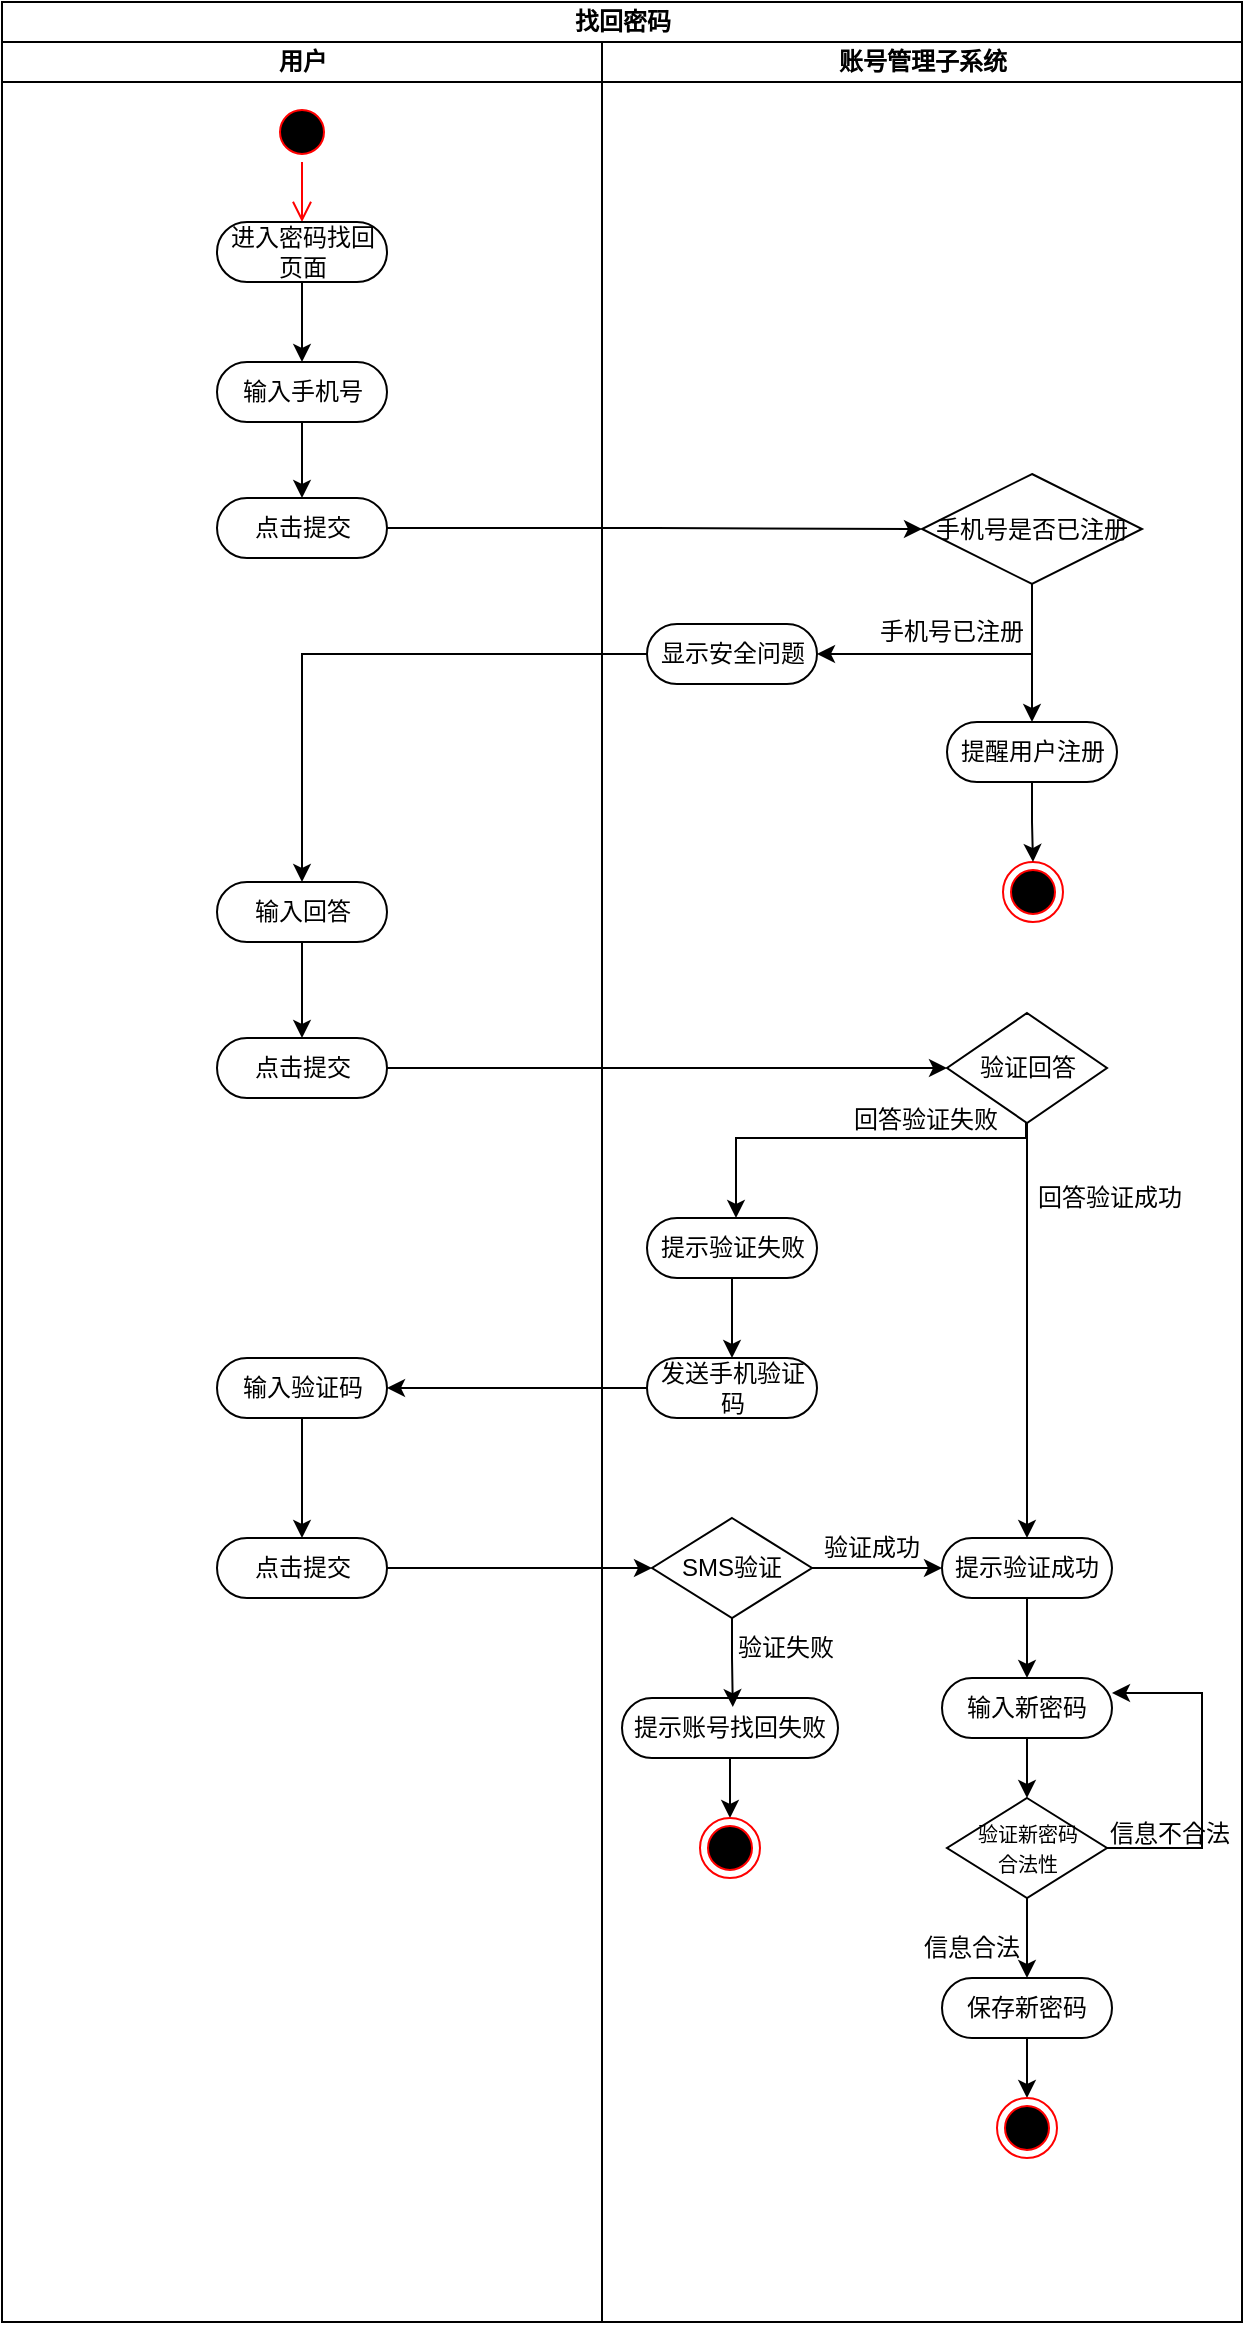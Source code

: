 <mxfile version="22.1.18" type="github">
  <diagram id="prtHgNgQTEPvFCAcTncT" name="Page-1">
    <mxGraphModel dx="1655" dy="847" grid="1" gridSize="10" guides="1" tooltips="1" connect="1" arrows="1" fold="1" page="1" pageScale="1" pageWidth="827" pageHeight="1169" math="0" shadow="0">
      <root>
        <mxCell id="0" />
        <mxCell id="1" parent="0" />
        <mxCell id="UotE7CJrFkmpILPnAZ5Y-2" value="找回密码" style="swimlane;childLayout=stackLayout;resizeParent=1;resizeParentMax=0;startSize=20;html=1;" parent="1" vertex="1">
          <mxGeometry x="130.0" y="120" width="620" height="1160" as="geometry" />
        </mxCell>
        <mxCell id="UotE7CJrFkmpILPnAZ5Y-3" value="用户" style="swimlane;startSize=20;html=1;" parent="UotE7CJrFkmpILPnAZ5Y-2" vertex="1">
          <mxGeometry y="20" width="300" height="1140" as="geometry" />
        </mxCell>
        <mxCell id="UotE7CJrFkmpILPnAZ5Y-6" value="" style="ellipse;html=1;shape=startState;fillColor=#000000;strokeColor=#ff0000;" parent="UotE7CJrFkmpILPnAZ5Y-3" vertex="1">
          <mxGeometry x="135.0" y="30" width="30" height="30" as="geometry" />
        </mxCell>
        <mxCell id="UotE7CJrFkmpILPnAZ5Y-9" value="" style="edgeStyle=orthogonalEdgeStyle;html=1;verticalAlign=bottom;endArrow=open;endSize=8;strokeColor=#ff0000;rounded=0;" parent="UotE7CJrFkmpILPnAZ5Y-3" source="UotE7CJrFkmpILPnAZ5Y-6" edge="1">
          <mxGeometry relative="1" as="geometry">
            <mxPoint x="150.0" y="90" as="targetPoint" />
            <mxPoint x="280.0" y="200" as="sourcePoint" />
          </mxGeometry>
        </mxCell>
        <mxCell id="UotE7CJrFkmpILPnAZ5Y-8" value="进入密码找回页面" style="rounded=1;whiteSpace=wrap;html=1;shadow=0;comic=0;labelBackgroundColor=none;strokeWidth=1;fontFamily=Verdana;fontSize=12;align=center;arcSize=50;" parent="UotE7CJrFkmpILPnAZ5Y-3" vertex="1">
          <mxGeometry x="107.5" y="90" width="85" height="30" as="geometry" />
        </mxCell>
        <mxCell id="UotE7CJrFkmpILPnAZ5Y-4" value="账号管理子系统" style="swimlane;startSize=20;html=1;" parent="UotE7CJrFkmpILPnAZ5Y-2" vertex="1">
          <mxGeometry x="300" y="20" width="320" height="1140" as="geometry" />
        </mxCell>
        <mxCell id="UotE7CJrFkmpILPnAZ5Y-14" value="点击提交" style="rounded=1;whiteSpace=wrap;html=1;shadow=0;comic=0;labelBackgroundColor=none;strokeWidth=1;fontFamily=Verdana;fontSize=12;align=center;arcSize=50;" parent="UotE7CJrFkmpILPnAZ5Y-4" vertex="1">
          <mxGeometry x="-192.5" y="498" width="85" height="30" as="geometry" />
        </mxCell>
        <mxCell id="UotE7CJrFkmpILPnAZ5Y-47" value="输入验证码" style="rounded=1;whiteSpace=wrap;html=1;shadow=0;comic=0;labelBackgroundColor=none;strokeWidth=1;fontFamily=Verdana;fontSize=12;align=center;arcSize=50;" parent="UotE7CJrFkmpILPnAZ5Y-4" vertex="1">
          <mxGeometry x="-192.5" y="658" width="85" height="30" as="geometry" />
        </mxCell>
        <mxCell id="UotE7CJrFkmpILPnAZ5Y-48" value="点击提交" style="rounded=1;whiteSpace=wrap;html=1;shadow=0;comic=0;labelBackgroundColor=none;strokeWidth=1;fontFamily=Verdana;fontSize=12;align=center;arcSize=50;" parent="UotE7CJrFkmpILPnAZ5Y-4" vertex="1">
          <mxGeometry x="-192.5" y="748" width="85" height="30" as="geometry" />
        </mxCell>
        <mxCell id="UotE7CJrFkmpILPnAZ5Y-17" style="edgeStyle=orthogonalEdgeStyle;rounded=0;orthogonalLoop=1;jettySize=auto;html=1;entryX=0;entryY=0.5;entryDx=0;entryDy=0;" parent="UotE7CJrFkmpILPnAZ5Y-4" source="UotE7CJrFkmpILPnAZ5Y-14" target="UotE7CJrFkmpILPnAZ5Y-16" edge="1">
          <mxGeometry relative="1" as="geometry" />
        </mxCell>
        <mxCell id="UotE7CJrFkmpILPnAZ5Y-49" style="edgeStyle=orthogonalEdgeStyle;rounded=0;orthogonalLoop=1;jettySize=auto;html=1;" parent="UotE7CJrFkmpILPnAZ5Y-4" source="UotE7CJrFkmpILPnAZ5Y-44" target="UotE7CJrFkmpILPnAZ5Y-47" edge="1">
          <mxGeometry relative="1" as="geometry" />
        </mxCell>
        <mxCell id="UotE7CJrFkmpILPnAZ5Y-50" style="edgeStyle=orthogonalEdgeStyle;rounded=0;orthogonalLoop=1;jettySize=auto;html=1;entryX=0.5;entryY=0;entryDx=0;entryDy=0;" parent="UotE7CJrFkmpILPnAZ5Y-4" source="UotE7CJrFkmpILPnAZ5Y-47" target="UotE7CJrFkmpILPnAZ5Y-48" edge="1">
          <mxGeometry relative="1" as="geometry" />
        </mxCell>
        <mxCell id="UotE7CJrFkmpILPnAZ5Y-51" style="edgeStyle=orthogonalEdgeStyle;rounded=0;orthogonalLoop=1;jettySize=auto;html=1;entryX=0;entryY=0.5;entryDx=0;entryDy=0;" parent="UotE7CJrFkmpILPnAZ5Y-4" source="UotE7CJrFkmpILPnAZ5Y-48" target="UotE7CJrFkmpILPnAZ5Y-38" edge="1">
          <mxGeometry relative="1" as="geometry" />
        </mxCell>
        <mxCell id="UotE7CJrFkmpILPnAZ5Y-19" style="edgeStyle=orthogonalEdgeStyle;rounded=0;orthogonalLoop=1;jettySize=auto;html=1;" parent="UotE7CJrFkmpILPnAZ5Y-4" source="UotE7CJrFkmpILPnAZ5Y-16" target="UotE7CJrFkmpILPnAZ5Y-18" edge="1">
          <mxGeometry relative="1" as="geometry" />
        </mxCell>
        <mxCell id="UotE7CJrFkmpILPnAZ5Y-36" style="edgeStyle=orthogonalEdgeStyle;rounded=0;orthogonalLoop=1;jettySize=auto;html=1;entryX=0.5;entryY=0;entryDx=0;entryDy=0;" parent="UotE7CJrFkmpILPnAZ5Y-4" edge="1">
          <mxGeometry relative="1" as="geometry">
            <mxPoint x="212.0" y="538.781" as="sourcePoint" />
            <mxPoint x="67.0" y="588" as="targetPoint" />
            <Array as="points">
              <mxPoint x="212" y="548" />
              <mxPoint x="67" y="548" />
            </Array>
          </mxGeometry>
        </mxCell>
        <mxCell id="UotE7CJrFkmpILPnAZ5Y-16" value="验证回答" style="rhombus;whiteSpace=wrap;html=1;" parent="UotE7CJrFkmpILPnAZ5Y-4" vertex="1">
          <mxGeometry x="172.5" y="485.5" width="80" height="55" as="geometry" />
        </mxCell>
        <mxCell id="UotE7CJrFkmpILPnAZ5Y-22" style="edgeStyle=orthogonalEdgeStyle;rounded=0;orthogonalLoop=1;jettySize=auto;html=1;" parent="UotE7CJrFkmpILPnAZ5Y-4" source="UotE7CJrFkmpILPnAZ5Y-18" target="UotE7CJrFkmpILPnAZ5Y-21" edge="1">
          <mxGeometry relative="1" as="geometry" />
        </mxCell>
        <mxCell id="UotE7CJrFkmpILPnAZ5Y-18" value="提示验证成功" style="rounded=1;whiteSpace=wrap;html=1;shadow=0;comic=0;labelBackgroundColor=none;strokeWidth=1;fontFamily=Verdana;fontSize=12;align=center;arcSize=50;" parent="UotE7CJrFkmpILPnAZ5Y-4" vertex="1">
          <mxGeometry x="170.0" y="748" width="85" height="30" as="geometry" />
        </mxCell>
        <mxCell id="UotE7CJrFkmpILPnAZ5Y-20" value="回答验证成功" style="text;html=1;strokeColor=none;fillColor=none;align=center;verticalAlign=middle;whiteSpace=wrap;rounded=0;" parent="UotE7CJrFkmpILPnAZ5Y-4" vertex="1">
          <mxGeometry x="214" y="563" width="80" height="30" as="geometry" />
        </mxCell>
        <mxCell id="UotE7CJrFkmpILPnAZ5Y-24" style="edgeStyle=orthogonalEdgeStyle;rounded=0;orthogonalLoop=1;jettySize=auto;html=1;" parent="UotE7CJrFkmpILPnAZ5Y-4" source="UotE7CJrFkmpILPnAZ5Y-21" target="UotE7CJrFkmpILPnAZ5Y-23" edge="1">
          <mxGeometry relative="1" as="geometry" />
        </mxCell>
        <mxCell id="UotE7CJrFkmpILPnAZ5Y-21" value="输入新密码" style="rounded=1;whiteSpace=wrap;html=1;shadow=0;comic=0;labelBackgroundColor=none;strokeWidth=1;fontFamily=Verdana;fontSize=12;align=center;arcSize=50;" parent="UotE7CJrFkmpILPnAZ5Y-4" vertex="1">
          <mxGeometry x="170.0" y="818" width="85" height="30" as="geometry" />
        </mxCell>
        <mxCell id="UotE7CJrFkmpILPnAZ5Y-25" style="edgeStyle=orthogonalEdgeStyle;rounded=0;orthogonalLoop=1;jettySize=auto;html=1;entryX=1;entryY=0.25;entryDx=0;entryDy=0;" parent="UotE7CJrFkmpILPnAZ5Y-4" source="UotE7CJrFkmpILPnAZ5Y-23" target="UotE7CJrFkmpILPnAZ5Y-21" edge="1">
          <mxGeometry relative="1" as="geometry">
            <Array as="points">
              <mxPoint x="300" y="903" />
              <mxPoint x="300" y="826" />
            </Array>
          </mxGeometry>
        </mxCell>
        <mxCell id="UotE7CJrFkmpILPnAZ5Y-31" style="edgeStyle=orthogonalEdgeStyle;rounded=0;orthogonalLoop=1;jettySize=auto;html=1;" parent="UotE7CJrFkmpILPnAZ5Y-4" source="UotE7CJrFkmpILPnAZ5Y-23" target="UotE7CJrFkmpILPnAZ5Y-29" edge="1">
          <mxGeometry relative="1" as="geometry" />
        </mxCell>
        <mxCell id="UotE7CJrFkmpILPnAZ5Y-23" value="&lt;font style=&quot;font-size: 10px;&quot;&gt;验证新密码&lt;br&gt;合法性&lt;/font&gt;" style="rhombus;whiteSpace=wrap;html=1;" parent="UotE7CJrFkmpILPnAZ5Y-4" vertex="1">
          <mxGeometry x="172.5" y="878" width="80" height="50" as="geometry" />
        </mxCell>
        <mxCell id="UotE7CJrFkmpILPnAZ5Y-26" value="信息不合法" style="text;html=1;strokeColor=none;fillColor=none;align=center;verticalAlign=middle;whiteSpace=wrap;rounded=0;" parent="UotE7CJrFkmpILPnAZ5Y-4" vertex="1">
          <mxGeometry x="249.0" y="881" width="70" height="30" as="geometry" />
        </mxCell>
        <mxCell id="UotE7CJrFkmpILPnAZ5Y-34" style="edgeStyle=orthogonalEdgeStyle;rounded=0;orthogonalLoop=1;jettySize=auto;html=1;" parent="UotE7CJrFkmpILPnAZ5Y-4" source="UotE7CJrFkmpILPnAZ5Y-29" target="UotE7CJrFkmpILPnAZ5Y-33" edge="1">
          <mxGeometry relative="1" as="geometry" />
        </mxCell>
        <mxCell id="UotE7CJrFkmpILPnAZ5Y-29" value="保存新密码" style="rounded=1;whiteSpace=wrap;html=1;shadow=0;comic=0;labelBackgroundColor=none;strokeWidth=1;fontFamily=Verdana;fontSize=12;align=center;arcSize=50;" parent="UotE7CJrFkmpILPnAZ5Y-4" vertex="1">
          <mxGeometry x="170.0" y="968" width="85" height="30" as="geometry" />
        </mxCell>
        <mxCell id="UotE7CJrFkmpILPnAZ5Y-32" value="信息合法" style="text;html=1;strokeColor=none;fillColor=none;align=center;verticalAlign=middle;whiteSpace=wrap;rounded=0;" parent="UotE7CJrFkmpILPnAZ5Y-4" vertex="1">
          <mxGeometry x="155.0" y="938" width="60" height="30" as="geometry" />
        </mxCell>
        <mxCell id="UotE7CJrFkmpILPnAZ5Y-33" value="" style="ellipse;html=1;shape=endState;fillColor=#000000;strokeColor=#ff0000;" parent="UotE7CJrFkmpILPnAZ5Y-4" vertex="1">
          <mxGeometry x="197.5" y="1028" width="30" height="30" as="geometry" />
        </mxCell>
        <mxCell id="UotE7CJrFkmpILPnAZ5Y-46" style="edgeStyle=orthogonalEdgeStyle;rounded=0;orthogonalLoop=1;jettySize=auto;html=1;exitX=0.5;exitY=1;exitDx=0;exitDy=0;entryX=0.5;entryY=0;entryDx=0;entryDy=0;" parent="UotE7CJrFkmpILPnAZ5Y-4" source="UotE7CJrFkmpILPnAZ5Y-35" target="UotE7CJrFkmpILPnAZ5Y-44" edge="1">
          <mxGeometry relative="1" as="geometry" />
        </mxCell>
        <mxCell id="UotE7CJrFkmpILPnAZ5Y-35" value="提示验证失败" style="rounded=1;whiteSpace=wrap;html=1;shadow=0;comic=0;labelBackgroundColor=none;strokeWidth=1;fontFamily=Verdana;fontSize=12;align=center;arcSize=50;" parent="UotE7CJrFkmpILPnAZ5Y-4" vertex="1">
          <mxGeometry x="22.5" y="588" width="85" height="30" as="geometry" />
        </mxCell>
        <mxCell id="UotE7CJrFkmpILPnAZ5Y-37" value="回答验证失败" style="text;html=1;strokeColor=none;fillColor=none;align=center;verticalAlign=middle;whiteSpace=wrap;rounded=0;" parent="UotE7CJrFkmpILPnAZ5Y-4" vertex="1">
          <mxGeometry x="121.5" y="524" width="80" height="30" as="geometry" />
        </mxCell>
        <mxCell id="UotE7CJrFkmpILPnAZ5Y-41" style="edgeStyle=orthogonalEdgeStyle;rounded=0;orthogonalLoop=1;jettySize=auto;html=1;entryX=0;entryY=0.5;entryDx=0;entryDy=0;" parent="UotE7CJrFkmpILPnAZ5Y-4" source="UotE7CJrFkmpILPnAZ5Y-38" target="UotE7CJrFkmpILPnAZ5Y-18" edge="1">
          <mxGeometry relative="1" as="geometry" />
        </mxCell>
        <mxCell id="UotE7CJrFkmpILPnAZ5Y-38" value="SMS验证" style="rhombus;whiteSpace=wrap;html=1;" parent="UotE7CJrFkmpILPnAZ5Y-4" vertex="1">
          <mxGeometry x="25" y="738" width="80" height="50" as="geometry" />
        </mxCell>
        <mxCell id="UotE7CJrFkmpILPnAZ5Y-40" value="验证成功" style="text;html=1;strokeColor=none;fillColor=none;align=center;verticalAlign=middle;whiteSpace=wrap;rounded=0;" parent="UotE7CJrFkmpILPnAZ5Y-4" vertex="1">
          <mxGeometry x="105.0" y="738" width="60" height="30" as="geometry" />
        </mxCell>
        <mxCell id="UotE7CJrFkmpILPnAZ5Y-44" value="发送手机验证码" style="rounded=1;whiteSpace=wrap;html=1;shadow=0;comic=0;labelBackgroundColor=none;strokeWidth=1;fontFamily=Verdana;fontSize=12;align=center;arcSize=50;" parent="UotE7CJrFkmpILPnAZ5Y-4" vertex="1">
          <mxGeometry x="22.5" y="658" width="85" height="30" as="geometry" />
        </mxCell>
        <mxCell id="UotE7CJrFkmpILPnAZ5Y-52" value="提示账号找回失败" style="rounded=1;whiteSpace=wrap;html=1;shadow=0;comic=0;labelBackgroundColor=none;strokeWidth=1;fontFamily=Verdana;fontSize=12;align=center;arcSize=50;" parent="UotE7CJrFkmpILPnAZ5Y-4" vertex="1">
          <mxGeometry x="10" y="828" width="108" height="30" as="geometry" />
        </mxCell>
        <mxCell id="UotE7CJrFkmpILPnAZ5Y-56" style="edgeStyle=orthogonalEdgeStyle;rounded=0;orthogonalLoop=1;jettySize=auto;html=1;exitX=0.5;exitY=1;exitDx=0;exitDy=0;entryX=0.513;entryY=0.152;entryDx=0;entryDy=0;entryPerimeter=0;" parent="UotE7CJrFkmpILPnAZ5Y-4" source="UotE7CJrFkmpILPnAZ5Y-38" target="UotE7CJrFkmpILPnAZ5Y-52" edge="1">
          <mxGeometry relative="1" as="geometry" />
        </mxCell>
        <mxCell id="UotE7CJrFkmpILPnAZ5Y-60" value="" style="edgeStyle=orthogonalEdgeStyle;rounded=0;orthogonalLoop=1;jettySize=auto;html=1;exitX=0.5;exitY=1;exitDx=0;exitDy=0;" parent="UotE7CJrFkmpILPnAZ5Y-4" source="UotE7CJrFkmpILPnAZ5Y-52" edge="1">
          <mxGeometry relative="1" as="geometry">
            <mxPoint x="494.0" y="998" as="sourcePoint" />
            <mxPoint x="64.0" y="888" as="targetPoint" />
          </mxGeometry>
        </mxCell>
        <mxCell id="UotE7CJrFkmpILPnAZ5Y-61" value="" style="ellipse;html=1;shape=endState;fillColor=#000000;strokeColor=#ff0000;" parent="UotE7CJrFkmpILPnAZ5Y-4" vertex="1">
          <mxGeometry x="49.0" y="888" width="30" height="30" as="geometry" />
        </mxCell>
        <mxCell id="SxeqwAiPrsJu27z6cItR-1" value="验证失败" style="text;html=1;strokeColor=none;fillColor=none;align=center;verticalAlign=middle;whiteSpace=wrap;rounded=0;" parent="UotE7CJrFkmpILPnAZ5Y-4" vertex="1">
          <mxGeometry x="61.5" y="788" width="60" height="30" as="geometry" />
        </mxCell>
        <mxCell id="Y9u5goFJSIaas9usRY1G-2" value="输入手机号" style="rounded=1;whiteSpace=wrap;html=1;shadow=0;comic=0;labelBackgroundColor=none;strokeWidth=1;fontFamily=Verdana;fontSize=12;align=center;arcSize=50;" vertex="1" parent="UotE7CJrFkmpILPnAZ5Y-4">
          <mxGeometry x="-192.5" y="160" width="85" height="30" as="geometry" />
        </mxCell>
        <mxCell id="Y9u5goFJSIaas9usRY1G-3" value="点击提交" style="rounded=1;whiteSpace=wrap;html=1;shadow=0;comic=0;labelBackgroundColor=none;strokeWidth=1;fontFamily=Verdana;fontSize=12;align=center;arcSize=50;" vertex="1" parent="UotE7CJrFkmpILPnAZ5Y-4">
          <mxGeometry x="-192.5" y="228" width="85" height="30" as="geometry" />
        </mxCell>
        <mxCell id="Y9u5goFJSIaas9usRY1G-1" style="edgeStyle=orthogonalEdgeStyle;rounded=0;orthogonalLoop=1;jettySize=auto;html=1;exitX=0.5;exitY=1;exitDx=0;exitDy=0;" edge="1" parent="UotE7CJrFkmpILPnAZ5Y-4" source="Y9u5goFJSIaas9usRY1G-2" target="Y9u5goFJSIaas9usRY1G-3">
          <mxGeometry relative="1" as="geometry" />
        </mxCell>
        <mxCell id="Y9u5goFJSIaas9usRY1G-5" style="edgeStyle=orthogonalEdgeStyle;rounded=0;orthogonalLoop=1;jettySize=auto;html=1;exitX=0.5;exitY=1;exitDx=0;exitDy=0;entryX=1;entryY=0.5;entryDx=0;entryDy=0;" edge="1" parent="UotE7CJrFkmpILPnAZ5Y-4" target="Y9u5goFJSIaas9usRY1G-12">
          <mxGeometry relative="1" as="geometry">
            <mxPoint x="215" y="271.5" as="sourcePoint" />
            <Array as="points">
              <mxPoint x="215" y="306" />
            </Array>
          </mxGeometry>
        </mxCell>
        <mxCell id="Y9u5goFJSIaas9usRY1G-6" value="手机号是否已注册" style="rhombus;whiteSpace=wrap;html=1;" vertex="1" parent="UotE7CJrFkmpILPnAZ5Y-4">
          <mxGeometry x="160" y="216" width="110" height="55" as="geometry" />
        </mxCell>
        <mxCell id="Y9u5goFJSIaas9usRY1G-7" value="手机号已注册" style="text;html=1;strokeColor=none;fillColor=none;align=center;verticalAlign=middle;whiteSpace=wrap;rounded=0;" vertex="1" parent="UotE7CJrFkmpILPnAZ5Y-4">
          <mxGeometry x="130" y="280" width="90" height="30" as="geometry" />
        </mxCell>
        <mxCell id="Y9u5goFJSIaas9usRY1G-12" value="显示安全问题" style="rounded=1;whiteSpace=wrap;html=1;shadow=0;comic=0;labelBackgroundColor=none;strokeWidth=1;fontFamily=Verdana;fontSize=12;align=center;arcSize=50;" vertex="1" parent="UotE7CJrFkmpILPnAZ5Y-4">
          <mxGeometry x="22.5" y="291" width="85" height="30" as="geometry" />
        </mxCell>
        <mxCell id="Y9u5goFJSIaas9usRY1G-13" style="edgeStyle=orthogonalEdgeStyle;rounded=0;orthogonalLoop=1;jettySize=auto;html=1;entryX=0;entryY=0.5;entryDx=0;entryDy=0;" edge="1" parent="UotE7CJrFkmpILPnAZ5Y-4" source="Y9u5goFJSIaas9usRY1G-3" target="Y9u5goFJSIaas9usRY1G-6">
          <mxGeometry relative="1" as="geometry" />
        </mxCell>
        <mxCell id="Y9u5goFJSIaas9usRY1G-15" style="edgeStyle=orthogonalEdgeStyle;rounded=0;orthogonalLoop=1;jettySize=auto;html=1;exitX=0.5;exitY=1;exitDx=0;exitDy=0;" edge="1" parent="UotE7CJrFkmpILPnAZ5Y-4" source="Y9u5goFJSIaas9usRY1G-6">
          <mxGeometry relative="1" as="geometry">
            <mxPoint x="215.0" y="340" as="targetPoint" />
          </mxGeometry>
        </mxCell>
        <mxCell id="Y9u5goFJSIaas9usRY1G-18" value="" style="ellipse;html=1;shape=endState;fillColor=#000000;strokeColor=#ff0000;" vertex="1" parent="UotE7CJrFkmpILPnAZ5Y-4">
          <mxGeometry x="200.5" y="410" width="30" height="30" as="geometry" />
        </mxCell>
        <mxCell id="Y9u5goFJSIaas9usRY1G-21" style="edgeStyle=orthogonalEdgeStyle;rounded=0;orthogonalLoop=1;jettySize=auto;html=1;entryX=0.5;entryY=0;entryDx=0;entryDy=0;" edge="1" parent="UotE7CJrFkmpILPnAZ5Y-4" source="Y9u5goFJSIaas9usRY1G-19" target="Y9u5goFJSIaas9usRY1G-18">
          <mxGeometry relative="1" as="geometry" />
        </mxCell>
        <mxCell id="Y9u5goFJSIaas9usRY1G-19" value="提醒用户注册" style="rounded=1;whiteSpace=wrap;html=1;shadow=0;comic=0;labelBackgroundColor=none;strokeWidth=1;fontFamily=Verdana;fontSize=12;align=center;arcSize=50;" vertex="1" parent="UotE7CJrFkmpILPnAZ5Y-4">
          <mxGeometry x="172.5" y="340" width="85" height="30" as="geometry" />
        </mxCell>
        <mxCell id="Y9u5goFJSIaas9usRY1G-14" style="edgeStyle=orthogonalEdgeStyle;rounded=0;orthogonalLoop=1;jettySize=auto;html=1;" edge="1" parent="UotE7CJrFkmpILPnAZ5Y-2" source="UotE7CJrFkmpILPnAZ5Y-8" target="Y9u5goFJSIaas9usRY1G-2">
          <mxGeometry relative="1" as="geometry" />
        </mxCell>
        <mxCell id="UotE7CJrFkmpILPnAZ5Y-12" value="输入回答" style="rounded=1;whiteSpace=wrap;html=1;shadow=0;comic=0;labelBackgroundColor=none;strokeWidth=1;fontFamily=Verdana;fontSize=12;align=center;arcSize=50;" parent="1" vertex="1">
          <mxGeometry x="237.5" y="560" width="85" height="30" as="geometry" />
        </mxCell>
        <mxCell id="UotE7CJrFkmpILPnAZ5Y-15" style="edgeStyle=orthogonalEdgeStyle;rounded=0;orthogonalLoop=1;jettySize=auto;html=1;" parent="1" source="UotE7CJrFkmpILPnAZ5Y-12" target="UotE7CJrFkmpILPnAZ5Y-14" edge="1">
          <mxGeometry relative="1" as="geometry" />
        </mxCell>
        <mxCell id="Y9u5goFJSIaas9usRY1G-16" style="edgeStyle=orthogonalEdgeStyle;rounded=0;orthogonalLoop=1;jettySize=auto;html=1;entryX=0.5;entryY=0;entryDx=0;entryDy=0;" edge="1" parent="1" source="Y9u5goFJSIaas9usRY1G-12" target="UotE7CJrFkmpILPnAZ5Y-12">
          <mxGeometry relative="1" as="geometry" />
        </mxCell>
      </root>
    </mxGraphModel>
  </diagram>
</mxfile>
